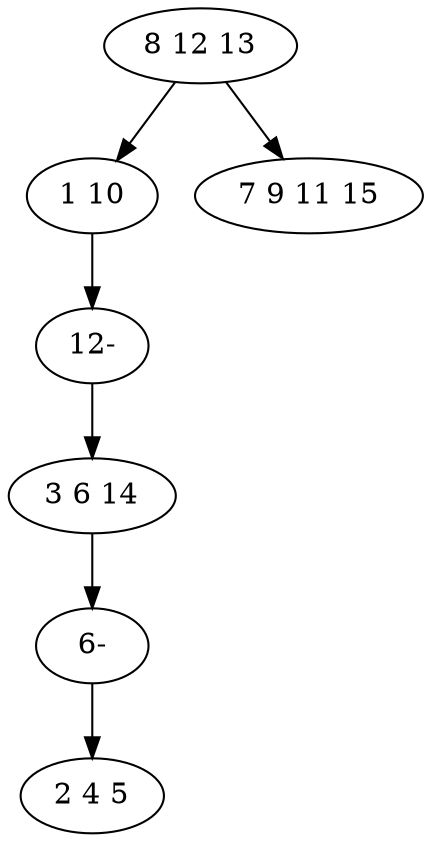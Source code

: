 digraph true_tree {
	"0" -> "1"
	"1" -> "6"
	"0" -> "3"
	"2" -> "5"
	"5" -> "4"
	"6" -> "2"
	"0" [label="8 12 13"];
	"1" [label="1 10"];
	"2" [label="3 6 14"];
	"3" [label="7 9 11 15"];
	"4" [label="2 4 5"];
	"5" [label="6-"];
	"6" [label="12-"];
}
